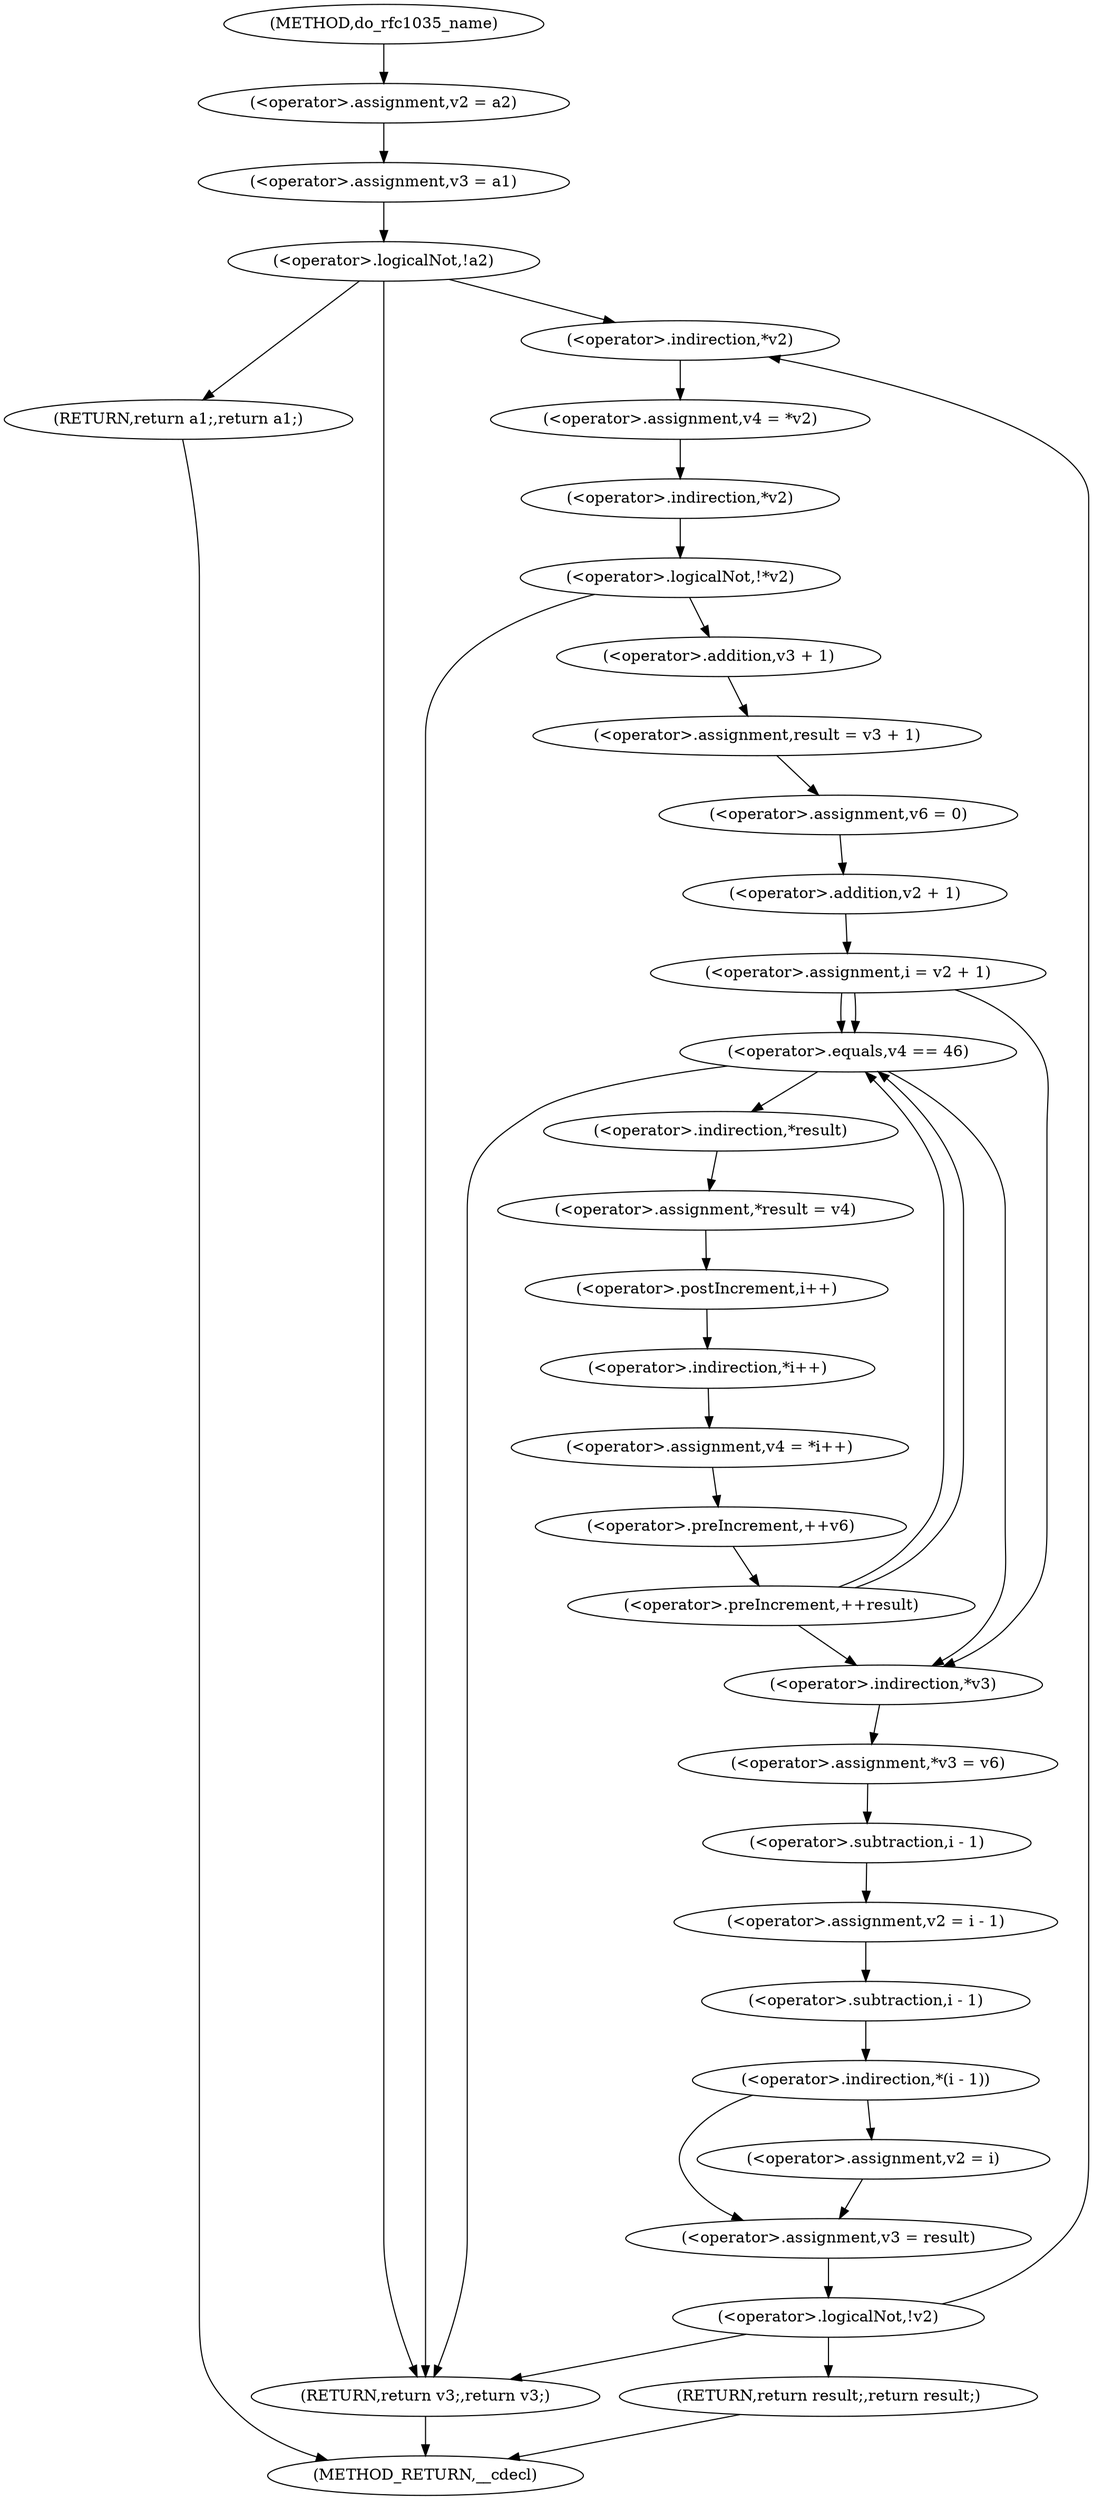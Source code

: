 digraph do_rfc1035_name {  
"1000117" [label = "(<operator>.assignment,v2 = a2)" ]
"1000120" [label = "(<operator>.assignment,v3 = a1)" ]
"1000124" [label = "(<operator>.logicalNot,!a2)" ]
"1000126" [label = "(RETURN,return a1;,return a1;)" ]
"1000131" [label = "(<operator>.assignment,v4 = *v2)" ]
"1000133" [label = "(<operator>.indirection,*v2)" ]
"1000136" [label = "(<operator>.logicalNot,!*v2)" ]
"1000137" [label = "(<operator>.indirection,*v2)" ]
"1000140" [label = "(<operator>.assignment,result = v3 + 1)" ]
"1000142" [label = "(<operator>.addition,v3 + 1)" ]
"1000145" [label = "(<operator>.assignment,v6 = 0)" ]
"1000149" [label = "(<operator>.assignment,i = v2 + 1)" ]
"1000151" [label = "(<operator>.addition,v2 + 1)" ]
"1000155" [label = "(<operator>.preIncrement,++result)" ]
"1000159" [label = "(<operator>.equals,v4 == 46)" ]
"1000163" [label = "(<operator>.assignment,*result = v4)" ]
"1000164" [label = "(<operator>.indirection,*result)" ]
"1000167" [label = "(<operator>.assignment,v4 = *i++)" ]
"1000169" [label = "(<operator>.indirection,*i++)" ]
"1000170" [label = "(<operator>.postIncrement,i++)" ]
"1000172" [label = "(<operator>.preIncrement,++v6)" ]
"1000174" [label = "(<operator>.assignment,*v3 = v6)" ]
"1000175" [label = "(<operator>.indirection,*v3)" ]
"1000178" [label = "(<operator>.assignment,v2 = i - 1)" ]
"1000180" [label = "(<operator>.subtraction,i - 1)" ]
"1000184" [label = "(<operator>.indirection,*(i - 1))" ]
"1000185" [label = "(<operator>.subtraction,i - 1)" ]
"1000188" [label = "(<operator>.assignment,v2 = i)" ]
"1000191" [label = "(<operator>.assignment,v3 = result)" ]
"1000195" [label = "(<operator>.logicalNot,!v2)" ]
"1000197" [label = "(RETURN,return result;,return result;)" ]
"1000199" [label = "(RETURN,return v3;,return v3;)" ]
"1000107" [label = "(METHOD,do_rfc1035_name)" ]
"1000201" [label = "(METHOD_RETURN,__cdecl)" ]
  "1000117" -> "1000120" 
  "1000120" -> "1000124" 
  "1000124" -> "1000126" 
  "1000124" -> "1000133" 
  "1000124" -> "1000199" 
  "1000126" -> "1000201" 
  "1000131" -> "1000137" 
  "1000133" -> "1000131" 
  "1000136" -> "1000199" 
  "1000136" -> "1000142" 
  "1000137" -> "1000136" 
  "1000140" -> "1000145" 
  "1000142" -> "1000140" 
  "1000145" -> "1000151" 
  "1000149" -> "1000159" 
  "1000149" -> "1000159" 
  "1000149" -> "1000175" 
  "1000151" -> "1000149" 
  "1000155" -> "1000159" 
  "1000155" -> "1000159" 
  "1000155" -> "1000175" 
  "1000159" -> "1000175" 
  "1000159" -> "1000199" 
  "1000159" -> "1000164" 
  "1000163" -> "1000170" 
  "1000164" -> "1000163" 
  "1000167" -> "1000172" 
  "1000169" -> "1000167" 
  "1000170" -> "1000169" 
  "1000172" -> "1000155" 
  "1000174" -> "1000180" 
  "1000175" -> "1000174" 
  "1000178" -> "1000185" 
  "1000180" -> "1000178" 
  "1000184" -> "1000188" 
  "1000184" -> "1000191" 
  "1000185" -> "1000184" 
  "1000188" -> "1000191" 
  "1000191" -> "1000195" 
  "1000195" -> "1000133" 
  "1000195" -> "1000199" 
  "1000195" -> "1000197" 
  "1000197" -> "1000201" 
  "1000199" -> "1000201" 
  "1000107" -> "1000117" 
}
